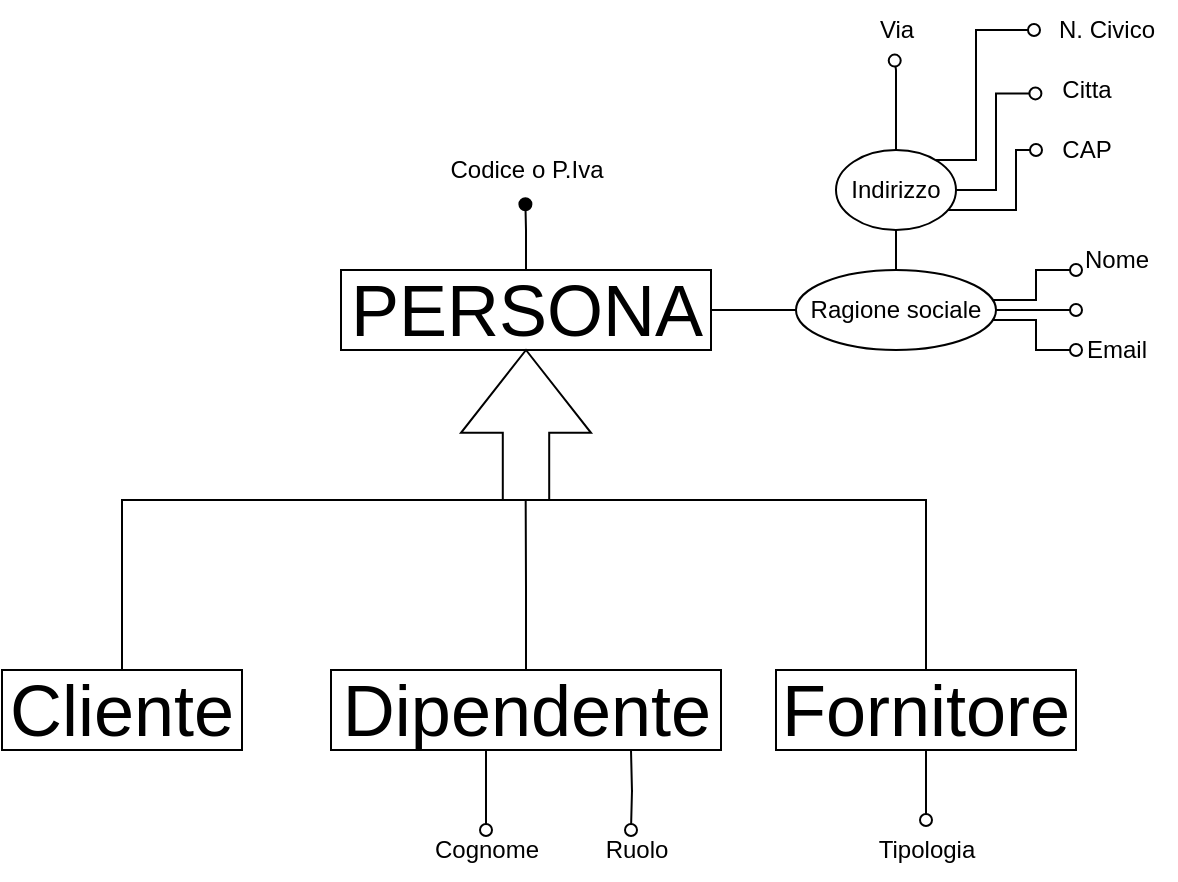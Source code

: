 <mxfile version="20.2.3" type="device"><diagram id="-xxKpFzHbgf3xTwr45BJ" name="Pagina-1"><mxGraphModel dx="1240" dy="779" grid="1" gridSize="10" guides="1" tooltips="1" connect="1" arrows="1" fold="1" page="1" pageScale="1" pageWidth="827" pageHeight="1169" math="0" shadow="0"><root><mxCell id="0"/><mxCell id="1" parent="0"/><mxCell id="JZNjsegKCjg1x-zTouJa-1" style="edgeStyle=orthogonalEdgeStyle;rounded=0;orthogonalLoop=1;jettySize=auto;html=1;fontSize=12;endArrow=none;endFill=0;" edge="1" parent="1" source="JZNjsegKCjg1x-zTouJa-3" target="JZNjsegKCjg1x-zTouJa-17"><mxGeometry relative="1" as="geometry"/></mxCell><mxCell id="JZNjsegKCjg1x-zTouJa-2" style="edgeStyle=orthogonalEdgeStyle;rounded=0;orthogonalLoop=1;jettySize=auto;html=1;endArrow=oval;endFill=1;entryX=0.497;entryY=1.072;entryDx=0;entryDy=0;entryPerimeter=0;" edge="1" parent="1" source="JZNjsegKCjg1x-zTouJa-3" target="JZNjsegKCjg1x-zTouJa-23"><mxGeometry relative="1" as="geometry"><mxPoint x="675" y="635" as="targetPoint"/></mxGeometry></mxCell><mxCell id="JZNjsegKCjg1x-zTouJa-3" value="PERSONA" style="whiteSpace=wrap;html=1;align=center;fontSize=36;" vertex="1" parent="1"><mxGeometry x="582.5" y="675" width="185" height="40" as="geometry"/></mxCell><mxCell id="JZNjsegKCjg1x-zTouJa-4" value="" style="shape=singleArrow;direction=north;whiteSpace=wrap;html=1;fontSize=36;arrowWidth=0.357;arrowSize=0.552;" vertex="1" parent="1"><mxGeometry x="642.5" y="715" width="65" height="75" as="geometry"/></mxCell><mxCell id="JZNjsegKCjg1x-zTouJa-5" style="edgeStyle=orthogonalEdgeStyle;rounded=0;orthogonalLoop=1;jettySize=auto;html=1;exitX=0.5;exitY=0;exitDx=0;exitDy=0;endArrow=none;endFill=0;entryX=0.5;entryY=0;entryDx=0;entryDy=0;" edge="1" parent="1" source="JZNjsegKCjg1x-zTouJa-6" target="JZNjsegKCjg1x-zTouJa-12"><mxGeometry relative="1" as="geometry"><mxPoint x="890" y="810.0" as="targetPoint"/><Array as="points"><mxPoint x="473" y="790"/><mxPoint x="875" y="790"/></Array></mxGeometry></mxCell><mxCell id="JZNjsegKCjg1x-zTouJa-6" value="Cliente" style="whiteSpace=wrap;html=1;align=center;fontSize=36;" vertex="1" parent="1"><mxGeometry x="413" y="875" width="120" height="40" as="geometry"/></mxCell><mxCell id="JZNjsegKCjg1x-zTouJa-7" style="edgeStyle=orthogonalEdgeStyle;rounded=0;orthogonalLoop=1;jettySize=auto;html=1;endArrow=oval;endFill=0;" edge="1" parent="1"><mxGeometry relative="1" as="geometry"><mxPoint x="655" y="955" as="targetPoint"/><Array as="points"><mxPoint x="655" y="925"/><mxPoint x="655" y="925"/></Array><mxPoint x="655" y="915" as="sourcePoint"/></mxGeometry></mxCell><mxCell id="JZNjsegKCjg1x-zTouJa-8" style="edgeStyle=orthogonalEdgeStyle;rounded=0;orthogonalLoop=1;jettySize=auto;html=1;endArrow=oval;endFill=0;" edge="1" parent="1"><mxGeometry relative="1" as="geometry"><mxPoint x="727.5" y="955" as="targetPoint"/><mxPoint x="727.5" y="915" as="sourcePoint"/></mxGeometry></mxCell><mxCell id="JZNjsegKCjg1x-zTouJa-9" style="edgeStyle=orthogonalEdgeStyle;rounded=0;orthogonalLoop=1;jettySize=auto;html=1;exitX=0.5;exitY=0;exitDx=0;exitDy=0;endArrow=none;endFill=0;" edge="1" parent="1" source="JZNjsegKCjg1x-zTouJa-10"><mxGeometry relative="1" as="geometry"><mxPoint x="674.839" y="790" as="targetPoint"/></mxGeometry></mxCell><mxCell id="JZNjsegKCjg1x-zTouJa-10" value="Dipendente" style="whiteSpace=wrap;html=1;align=center;fontSize=36;" vertex="1" parent="1"><mxGeometry x="577.5" y="875" width="195" height="40" as="geometry"/></mxCell><mxCell id="JZNjsegKCjg1x-zTouJa-11" style="edgeStyle=orthogonalEdgeStyle;rounded=0;orthogonalLoop=1;jettySize=auto;html=1;endArrow=oval;endFill=0;" edge="1" parent="1" source="JZNjsegKCjg1x-zTouJa-12" target="JZNjsegKCjg1x-zTouJa-30"><mxGeometry relative="1" as="geometry"><mxPoint x="875" y="945" as="targetPoint"/></mxGeometry></mxCell><mxCell id="JZNjsegKCjg1x-zTouJa-12" value="Fornitore" style="whiteSpace=wrap;html=1;align=center;fontSize=36;" vertex="1" parent="1"><mxGeometry x="800" y="875" width="150" height="40" as="geometry"/></mxCell><mxCell id="JZNjsegKCjg1x-zTouJa-13" style="edgeStyle=orthogonalEdgeStyle;rounded=0;orthogonalLoop=1;jettySize=auto;html=1;fontSize=12;endArrow=none;endFill=0;" edge="1" parent="1" source="JZNjsegKCjg1x-zTouJa-17" target="JZNjsegKCjg1x-zTouJa-22"><mxGeometry relative="1" as="geometry"/></mxCell><mxCell id="JZNjsegKCjg1x-zTouJa-14" style="edgeStyle=orthogonalEdgeStyle;rounded=0;orthogonalLoop=1;jettySize=auto;html=1;endArrow=oval;endFill=0;" edge="1" parent="1" source="JZNjsegKCjg1x-zTouJa-17"><mxGeometry relative="1" as="geometry"><mxPoint x="950" y="675" as="targetPoint"/><Array as="points"><mxPoint x="930" y="690"/><mxPoint x="930" y="675"/></Array></mxGeometry></mxCell><mxCell id="JZNjsegKCjg1x-zTouJa-15" style="edgeStyle=orthogonalEdgeStyle;rounded=0;orthogonalLoop=1;jettySize=auto;html=1;endArrow=oval;endFill=0;" edge="1" parent="1" source="JZNjsegKCjg1x-zTouJa-17"><mxGeometry relative="1" as="geometry"><mxPoint x="950" y="695" as="targetPoint"/></mxGeometry></mxCell><mxCell id="JZNjsegKCjg1x-zTouJa-16" style="edgeStyle=orthogonalEdgeStyle;rounded=0;orthogonalLoop=1;jettySize=auto;html=1;endArrow=oval;endFill=0;" edge="1" parent="1" source="JZNjsegKCjg1x-zTouJa-17"><mxGeometry relative="1" as="geometry"><mxPoint x="950" y="715" as="targetPoint"/><Array as="points"><mxPoint x="930" y="700"/><mxPoint x="930" y="715"/></Array></mxGeometry></mxCell><mxCell id="JZNjsegKCjg1x-zTouJa-17" value="Ragione sociale" style="ellipse;whiteSpace=wrap;html=1;align=center;fontSize=12;fillColor=none;" vertex="1" parent="1"><mxGeometry x="810" y="675" width="100" height="40" as="geometry"/></mxCell><mxCell id="JZNjsegKCjg1x-zTouJa-18" style="edgeStyle=orthogonalEdgeStyle;rounded=0;orthogonalLoop=1;jettySize=auto;html=1;fontSize=12;endArrow=oval;endFill=0;exitX=0.5;exitY=0;exitDx=0;exitDy=0;entryX=0.484;entryY=1.01;entryDx=0;entryDy=0;entryPerimeter=0;" edge="1" parent="1" source="JZNjsegKCjg1x-zTouJa-22" target="JZNjsegKCjg1x-zTouJa-24"><mxGeometry relative="1" as="geometry"><mxPoint x="860" y="575" as="targetPoint"/><Array as="points"><mxPoint x="860" y="575"/></Array></mxGeometry></mxCell><mxCell id="JZNjsegKCjg1x-zTouJa-19" style="edgeStyle=orthogonalEdgeStyle;rounded=0;orthogonalLoop=1;jettySize=auto;html=1;endArrow=oval;endFill=0;entryX=-0.006;entryY=0.557;entryDx=0;entryDy=0;entryPerimeter=0;" edge="1" parent="1" source="JZNjsegKCjg1x-zTouJa-22" target="JZNjsegKCjg1x-zTouJa-26"><mxGeometry relative="1" as="geometry"><mxPoint x="910" y="595" as="targetPoint"/></mxGeometry></mxCell><mxCell id="JZNjsegKCjg1x-zTouJa-20" style="edgeStyle=orthogonalEdgeStyle;rounded=0;orthogonalLoop=1;jettySize=auto;html=1;endArrow=oval;endFill=0;" edge="1" parent="1" source="JZNjsegKCjg1x-zTouJa-22"><mxGeometry relative="1" as="geometry"><mxPoint x="930" y="615" as="targetPoint"/><Array as="points"><mxPoint x="920" y="645"/><mxPoint x="920" y="615"/></Array></mxGeometry></mxCell><mxCell id="JZNjsegKCjg1x-zTouJa-21" style="edgeStyle=orthogonalEdgeStyle;rounded=0;orthogonalLoop=1;jettySize=auto;html=1;entryX=-0.015;entryY=0.512;entryDx=0;entryDy=0;entryPerimeter=0;endArrow=oval;endFill=0;" edge="1" parent="1" source="JZNjsegKCjg1x-zTouJa-22" target="JZNjsegKCjg1x-zTouJa-25"><mxGeometry relative="1" as="geometry"><Array as="points"><mxPoint x="900" y="620"/><mxPoint x="900" y="555"/><mxPoint x="929" y="555"/></Array></mxGeometry></mxCell><mxCell id="JZNjsegKCjg1x-zTouJa-22" value="Indirizzo" style="ellipse;whiteSpace=wrap;html=1;align=center;fontSize=12;fillColor=none;" vertex="1" parent="1"><mxGeometry x="830" y="615" width="60" height="40" as="geometry"/></mxCell><mxCell id="JZNjsegKCjg1x-zTouJa-23" value="Codice o P.Iva" style="text;html=1;align=center;verticalAlign=middle;resizable=0;points=[];autosize=1;strokeColor=none;fillColor=none;" vertex="1" parent="1"><mxGeometry x="625" y="610" width="100" height="30" as="geometry"/></mxCell><mxCell id="JZNjsegKCjg1x-zTouJa-24" value="Via" style="text;html=1;align=center;verticalAlign=middle;resizable=0;points=[];autosize=1;strokeColor=none;fillColor=none;" vertex="1" parent="1"><mxGeometry x="840" y="540" width="40" height="30" as="geometry"/></mxCell><mxCell id="JZNjsegKCjg1x-zTouJa-25" value="N. Civico" style="text;html=1;align=center;verticalAlign=middle;resizable=0;points=[];autosize=1;strokeColor=none;fillColor=none;" vertex="1" parent="1"><mxGeometry x="930" y="540" width="70" height="30" as="geometry"/></mxCell><mxCell id="JZNjsegKCjg1x-zTouJa-26" value="Citta" style="text;html=1;align=center;verticalAlign=middle;resizable=0;points=[];autosize=1;strokeColor=none;fillColor=none;" vertex="1" parent="1"><mxGeometry x="930" y="570" width="50" height="30" as="geometry"/></mxCell><mxCell id="JZNjsegKCjg1x-zTouJa-27" value="CAP" style="text;html=1;align=center;verticalAlign=middle;resizable=0;points=[];autosize=1;strokeColor=none;fillColor=none;" vertex="1" parent="1"><mxGeometry x="930" y="600" width="50" height="30" as="geometry"/></mxCell><mxCell id="JZNjsegKCjg1x-zTouJa-28" value="Nome" style="text;html=1;align=center;verticalAlign=middle;resizable=0;points=[];autosize=1;strokeColor=none;fillColor=none;" vertex="1" parent="1"><mxGeometry x="940" y="655" width="60" height="30" as="geometry"/></mxCell><mxCell id="JZNjsegKCjg1x-zTouJa-29" value="Email" style="text;html=1;align=center;verticalAlign=middle;resizable=0;points=[];autosize=1;strokeColor=none;fillColor=none;" vertex="1" parent="1"><mxGeometry x="945" y="700" width="50" height="30" as="geometry"/></mxCell><mxCell id="JZNjsegKCjg1x-zTouJa-30" value="Tipologia" style="text;html=1;align=center;verticalAlign=middle;resizable=0;points=[];autosize=1;strokeColor=none;fillColor=none;" vertex="1" parent="1"><mxGeometry x="840" y="950" width="70" height="30" as="geometry"/></mxCell><mxCell id="JZNjsegKCjg1x-zTouJa-31" value="Cognome" style="text;html=1;align=center;verticalAlign=middle;resizable=0;points=[];autosize=1;strokeColor=none;fillColor=none;" vertex="1" parent="1"><mxGeometry x="615" y="950" width="80" height="30" as="geometry"/></mxCell><mxCell id="JZNjsegKCjg1x-zTouJa-32" value="Ruolo" style="text;html=1;align=center;verticalAlign=middle;resizable=0;points=[];autosize=1;strokeColor=none;fillColor=none;" vertex="1" parent="1"><mxGeometry x="705" y="950" width="50" height="30" as="geometry"/></mxCell></root></mxGraphModel></diagram></mxfile>
